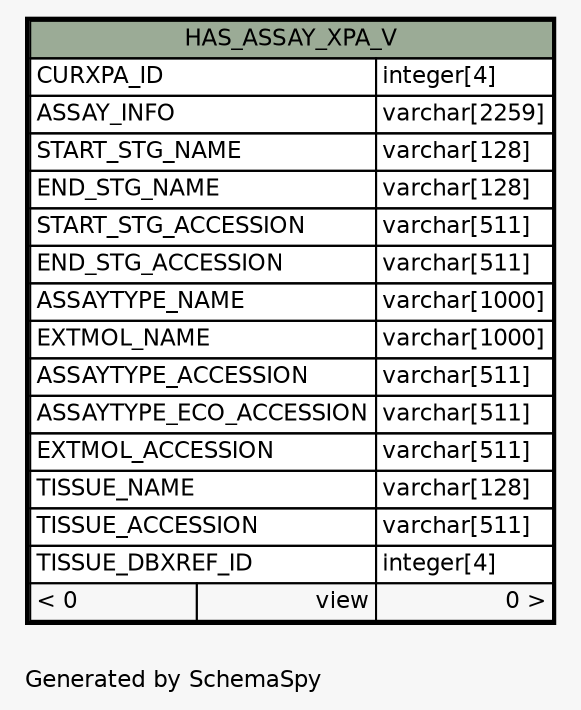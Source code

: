 // dot 2.38.0 on Windows 10 10.0
// SchemaSpy rev Unknown
digraph "oneDegreeRelationshipsDiagram" {
  graph [
    rankdir="RL"
    bgcolor="#f7f7f7"
    label="\nGenerated by SchemaSpy"
    labeljust="l"
    nodesep="0.18"
    ranksep="0.46"
    fontname="Helvetica"
    fontsize="11"
  ];
  node [
    fontname="Helvetica"
    fontsize="11"
    shape="plaintext"
  ];
  edge [
    arrowsize="0.8"
  ];
  "HAS_ASSAY_XPA_V" [
    label=<
    <TABLE BORDER="2" CELLBORDER="1" CELLSPACING="0" BGCOLOR="#ffffff">
      <TR><TD COLSPAN="3" BGCOLOR="#9bab96" ALIGN="CENTER">HAS_ASSAY_XPA_V</TD></TR>
      <TR><TD PORT="CURXPA_ID" COLSPAN="2" ALIGN="LEFT">CURXPA_ID</TD><TD PORT="CURXPA_ID.type" ALIGN="LEFT">integer[4]</TD></TR>
      <TR><TD PORT="ASSAY_INFO" COLSPAN="2" ALIGN="LEFT">ASSAY_INFO</TD><TD PORT="ASSAY_INFO.type" ALIGN="LEFT">varchar[2259]</TD></TR>
      <TR><TD PORT="START_STG_NAME" COLSPAN="2" ALIGN="LEFT">START_STG_NAME</TD><TD PORT="START_STG_NAME.type" ALIGN="LEFT">varchar[128]</TD></TR>
      <TR><TD PORT="END_STG_NAME" COLSPAN="2" ALIGN="LEFT">END_STG_NAME</TD><TD PORT="END_STG_NAME.type" ALIGN="LEFT">varchar[128]</TD></TR>
      <TR><TD PORT="START_STG_ACCESSION" COLSPAN="2" ALIGN="LEFT">START_STG_ACCESSION</TD><TD PORT="START_STG_ACCESSION.type" ALIGN="LEFT">varchar[511]</TD></TR>
      <TR><TD PORT="END_STG_ACCESSION" COLSPAN="2" ALIGN="LEFT">END_STG_ACCESSION</TD><TD PORT="END_STG_ACCESSION.type" ALIGN="LEFT">varchar[511]</TD></TR>
      <TR><TD PORT="ASSAYTYPE_NAME" COLSPAN="2" ALIGN="LEFT">ASSAYTYPE_NAME</TD><TD PORT="ASSAYTYPE_NAME.type" ALIGN="LEFT">varchar[1000]</TD></TR>
      <TR><TD PORT="EXTMOL_NAME" COLSPAN="2" ALIGN="LEFT">EXTMOL_NAME</TD><TD PORT="EXTMOL_NAME.type" ALIGN="LEFT">varchar[1000]</TD></TR>
      <TR><TD PORT="ASSAYTYPE_ACCESSION" COLSPAN="2" ALIGN="LEFT">ASSAYTYPE_ACCESSION</TD><TD PORT="ASSAYTYPE_ACCESSION.type" ALIGN="LEFT">varchar[511]</TD></TR>
      <TR><TD PORT="ASSAYTYPE_ECO_ACCESSION" COLSPAN="2" ALIGN="LEFT">ASSAYTYPE_ECO_ACCESSION</TD><TD PORT="ASSAYTYPE_ECO_ACCESSION.type" ALIGN="LEFT">varchar[511]</TD></TR>
      <TR><TD PORT="EXTMOL_ACCESSION" COLSPAN="2" ALIGN="LEFT">EXTMOL_ACCESSION</TD><TD PORT="EXTMOL_ACCESSION.type" ALIGN="LEFT">varchar[511]</TD></TR>
      <TR><TD PORT="TISSUE_NAME" COLSPAN="2" ALIGN="LEFT">TISSUE_NAME</TD><TD PORT="TISSUE_NAME.type" ALIGN="LEFT">varchar[128]</TD></TR>
      <TR><TD PORT="TISSUE_ACCESSION" COLSPAN="2" ALIGN="LEFT">TISSUE_ACCESSION</TD><TD PORT="TISSUE_ACCESSION.type" ALIGN="LEFT">varchar[511]</TD></TR>
      <TR><TD PORT="TISSUE_DBXREF_ID" COLSPAN="2" ALIGN="LEFT">TISSUE_DBXREF_ID</TD><TD PORT="TISSUE_DBXREF_ID.type" ALIGN="LEFT">integer[4]</TD></TR>
      <TR><TD ALIGN="LEFT" BGCOLOR="#f7f7f7">&lt; 0</TD><TD ALIGN="RIGHT" BGCOLOR="#f7f7f7">view</TD><TD ALIGN="RIGHT" BGCOLOR="#f7f7f7">0 &gt;</TD></TR>
    </TABLE>>
    URL="HAS_ASSAY_XPA_V.html"
    tooltip="HAS_ASSAY_XPA_V"
  ];
}
